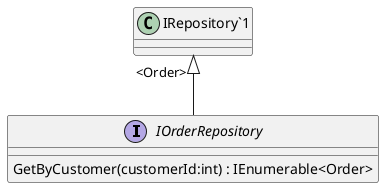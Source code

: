 @startuml
interface IOrderRepository {
    GetByCustomer(customerId:int) : IEnumerable<Order>
}
"IRepository`1" "<Order>" <|-- IOrderRepository
@enduml
